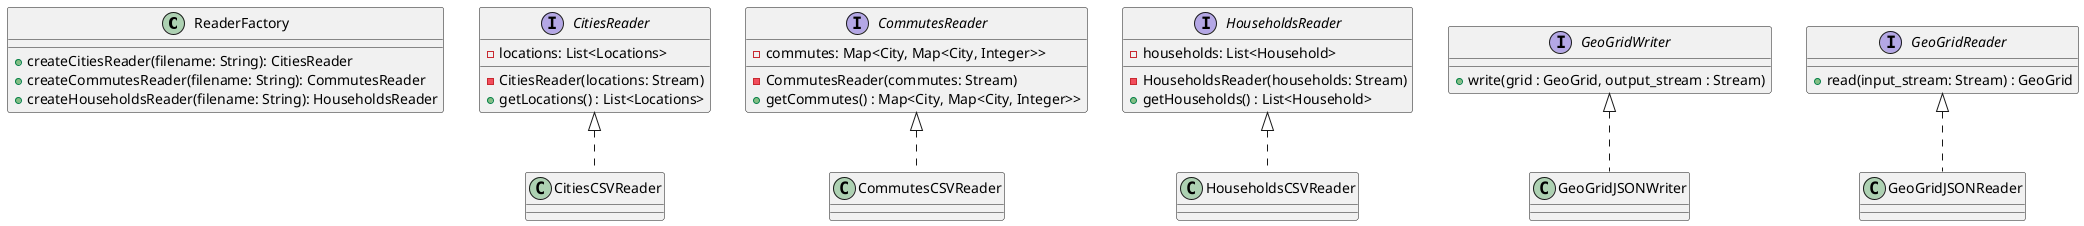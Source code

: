 @startuml

/'
1) We create a GeoGridConfig by passing a config file containing the filename of the households, cities and commutes csv files.
2) We create a GeoGrid by passing the created GeoGridConfig to the constructor of GeoGrid.
3) This method requests the necessary information from the GeoGridConfig.
'/

class ReaderFactory {
    + createCitiesReader(filename: String): CitiesReader
    + createCommutesReader(filename: String): CommutesReader 
    + createHouseholdsReader(filename: String): HouseholdsReader 
}

interface CitiesReader {
    - locations: List<Locations>
    - CitiesReader(locations: Stream)
	+ getLocations() : List<Locations>
}
interface CommutesReader {
    - commutes: Map<City, Map<City, Integer>>
    - CommutesReader(commutes: Stream)
	+ getCommutes() : Map<City, Map<City, Integer>>
}
interface HouseholdsReader {
    - households: List<Household>
    - HouseholdsReader(households: Stream)
	+ getHouseholds() : List<Household>
}

class CitiesCSVReader implements CitiesReader {
}
class CommutesCSVReader implements CommutesReader {
}
class HouseholdsCSVReader implements HouseholdsReader {
}

class GeoGridJSONWriter implements GeoGridWriter {
}

class GeoGridJSONReader implements GeoGridReader {
}

interface GeoGridReader {
    + read(input_stream: Stream) : GeoGrid
}

interface GeoGridWriter {
    + write(grid : GeoGrid, output_stream : Stream)
}

newpage

class GeoPopulator {
    + addPartialPopulator(generator: IPartialPopulator)
    + generateGeoGrid(filename: String): GeoGrid
    - partialPopulators: List<IPartialPopulator>

}

interface IPartialPopulator {
    + apply(grid: GeoGrid)
}


class HouseholdPopulator implements IPartialPopulator {

}

class StudentPopulator implements IPartialPopulator {

}

class SchoolPopulator implements IPartialPopulator {

}

class WorkspacePopulator implements IPartialPopulator {

}

class CommunityPopulator implements IPartialPopulator {

}

newpage

class GeoGridGenerator {
    + addPartialGenerator(generator: IPartialGenerator)
    + generateGeoGrid(filename: String): GeoGrid
    - partialGenerators: List<IPartialGenerator>
}

interface IPartialGenerator {
    + apply(grid: GeoGrid)
}

class SchoolGenerator implements IPartialGenerator {

}

class WorkplaceGenerator implements IPartialGenerator {

}

class CommunityGenerator implements IPartialGenerator {

}

class HouseholdGenerator implements IPartialGenerator {

}

newpage

class GeoGrid {
    - locations: List<Locations>
}

class Community {
    + addHousehold(household: Household)    
}

class School {
}

class HighSchool {
}

class Workplace {
}

class ContactPool {
    - people: List<Person>
    + getCapacity(): integer
    + getUsedCapacity(): integer
	- capacity: integer
}

class ContactCenter {
    - pools: List<ContactPool>
    + getPoolSize(): integer 
    + getMaxPools(): integer
    - maxPools: integer
}

class Location {
	- id : integer
	- name : String
	- province : String
    - contactCenters: List<ContactCenter>
}

class Household {
    ' PoolSize == Capacity
}

class Coordinate {
	+ longitude : double 
	+ latitude : double 
}

class Person {
    
}

School --|> ContactCenter
HighSchool --|> ContactCenter 
Workplace --|> ContactCenter 
Community --|> ContactCenter
Household --|> ContactCenter

Location o-- ContactCenter
ContactPool o-- Person

GeoGrid o-- Location

ContactCenter o-- ContactPool

Coordinate --* Location
@enduml
